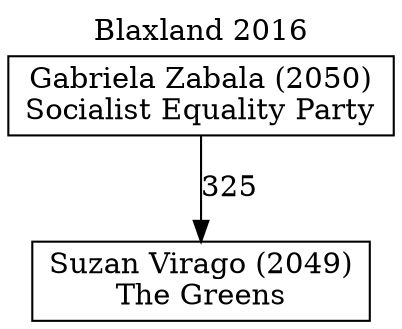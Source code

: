 // House preference flow
digraph "Suzan Virago (2049)_Blaxland_2016" {
	graph [label="Blaxland 2016" labelloc=t mclimit=10]
	node [shape=box]
	"Gabriela Zabala (2050)" [label="Gabriela Zabala (2050)
Socialist Equality Party"]
	"Suzan Virago (2049)" [label="Suzan Virago (2049)
The Greens"]
	"Gabriela Zabala (2050)" -> "Suzan Virago (2049)" [label=325]
}
